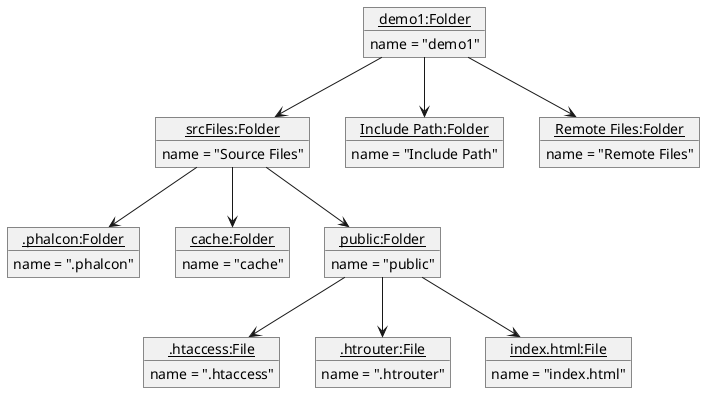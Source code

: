@startuml
object "<u>demo1:Folder</u>" as root{
name = "demo1"
}
object "<u>srcFiles:Folder</u>" as srcFiles{
name = "Source Files"
}
object "<u>.phalcon:Folder</u>" as phalcon{
name = ".phalcon"
}
object "<u>cache:Folder</u>" as cache{
name = "cache"
}
object "<u>public:Folder</u>" as public{
name = "public"
}
object "<u>Include Path:Folder</u>" as incPath{
name = "Include Path"
}
object "<u>Remote Files:Folder</u>" as rmtFiles{
name = "Remote Files"
}
object "<u>.htaccess:File</u>" as htaccess{
name = ".htaccess"
}
object "<u>.htrouter:File</u>" as htrouter{
name = ".htrouter"
}
object "<u>index.html:File</u>" as indexhtml{
name = "index.html"
}

root --> srcFiles
root --> incPath
root --> rmtFiles
srcFiles --> phalcon
srcFiles --> cache
srcFiles --> public
public --> htaccess
public --> htrouter
public --> indexhtml
@enduml
